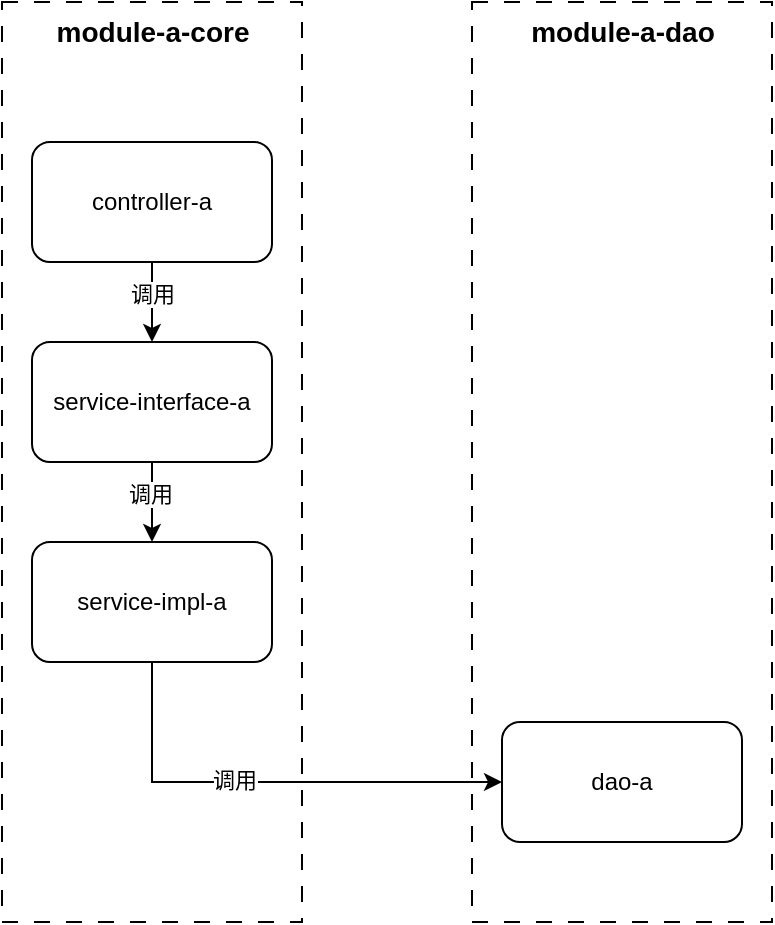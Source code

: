 <mxfile version="27.1.6">
  <diagram name="第 1 页" id="PiF9fHcOkFo9iHuCGfso">
    <mxGraphModel dx="994" dy="561" grid="1" gridSize="10" guides="1" tooltips="1" connect="1" arrows="1" fold="1" page="1" pageScale="1" pageWidth="1169" pageHeight="827" math="0" shadow="0">
      <root>
        <mxCell id="0" />
        <mxCell id="1" parent="0" />
        <mxCell id="Yg5YnwWj7GuqX_L0ba3k-1" value="" style="rounded=0;whiteSpace=wrap;html=1;dashed=1;dashPattern=8 8;" vertex="1" parent="1">
          <mxGeometry x="600" y="250" width="150" height="460" as="geometry" />
        </mxCell>
        <mxCell id="3q4nfxB9VYTOQv-p3-jI-2" value="" style="rounded=0;whiteSpace=wrap;html=1;dashed=1;dashPattern=8 8;" parent="1" vertex="1">
          <mxGeometry x="365" y="250" width="150" height="460" as="geometry" />
        </mxCell>
        <mxCell id="3q4nfxB9VYTOQv-p3-jI-26" style="edgeStyle=orthogonalEdgeStyle;rounded=0;orthogonalLoop=1;jettySize=auto;html=1;exitX=0.5;exitY=1;exitDx=0;exitDy=0;" parent="1" source="3q4nfxB9VYTOQv-p3-jI-6" target="3q4nfxB9VYTOQv-p3-jI-11" edge="1">
          <mxGeometry relative="1" as="geometry" />
        </mxCell>
        <mxCell id="3q4nfxB9VYTOQv-p3-jI-27" value="调用" style="edgeLabel;html=1;align=center;verticalAlign=middle;resizable=0;points=[];" parent="3q4nfxB9VYTOQv-p3-jI-26" vertex="1" connectable="0">
          <mxGeometry x="-0.226" relative="1" as="geometry">
            <mxPoint as="offset" />
          </mxGeometry>
        </mxCell>
        <mxCell id="3q4nfxB9VYTOQv-p3-jI-6" value="&lt;span style=&quot;background-color: transparent; color: light-dark(rgb(0, 0, 0), rgb(255, 255, 255));&quot;&gt;controller-a&lt;/span&gt;" style="rounded=1;whiteSpace=wrap;html=1;" parent="1" vertex="1">
          <mxGeometry x="380" y="320" width="120" height="60" as="geometry" />
        </mxCell>
        <mxCell id="3q4nfxB9VYTOQv-p3-jI-30" style="edgeStyle=orthogonalEdgeStyle;rounded=0;orthogonalLoop=1;jettySize=auto;html=1;exitX=0.5;exitY=1;exitDx=0;exitDy=0;" parent="1" source="3q4nfxB9VYTOQv-p3-jI-11" target="3q4nfxB9VYTOQv-p3-jI-14" edge="1">
          <mxGeometry relative="1" as="geometry" />
        </mxCell>
        <mxCell id="3q4nfxB9VYTOQv-p3-jI-33" value="调用" style="edgeLabel;html=1;align=center;verticalAlign=middle;resizable=0;points=[];" parent="3q4nfxB9VYTOQv-p3-jI-30" vertex="1" connectable="0">
          <mxGeometry x="-0.226" y="-1" relative="1" as="geometry">
            <mxPoint as="offset" />
          </mxGeometry>
        </mxCell>
        <mxCell id="3q4nfxB9VYTOQv-p3-jI-11" value="&lt;span style=&quot;background-color: transparent; color: light-dark(rgb(0, 0, 0), rgb(255, 255, 255));&quot;&gt;service-&lt;/span&gt;&lt;span style=&quot;background-color: transparent; color: light-dark(rgb(0, 0, 0), rgb(255, 255, 255));&quot;&gt;interface-a&lt;/span&gt;" style="rounded=1;whiteSpace=wrap;html=1;" parent="1" vertex="1">
          <mxGeometry x="380" y="420" width="120" height="60" as="geometry" />
        </mxCell>
        <mxCell id="3q4nfxB9VYTOQv-p3-jI-32" style="edgeStyle=orthogonalEdgeStyle;rounded=0;orthogonalLoop=1;jettySize=auto;html=1;exitX=0.5;exitY=1;exitDx=0;exitDy=0;entryX=0;entryY=0.5;entryDx=0;entryDy=0;" parent="1" source="3q4nfxB9VYTOQv-p3-jI-14" target="3q4nfxB9VYTOQv-p3-jI-24" edge="1">
          <mxGeometry relative="1" as="geometry" />
        </mxCell>
        <mxCell id="3q4nfxB9VYTOQv-p3-jI-34" value="调用" style="edgeLabel;html=1;align=center;verticalAlign=middle;resizable=0;points=[];" parent="3q4nfxB9VYTOQv-p3-jI-32" vertex="1" connectable="0">
          <mxGeometry x="-0.139" y="1" relative="1" as="geometry">
            <mxPoint as="offset" />
          </mxGeometry>
        </mxCell>
        <mxCell id="3q4nfxB9VYTOQv-p3-jI-14" value="&lt;span style=&quot;background-color: transparent; color: light-dark(rgb(0, 0, 0), rgb(255, 255, 255));&quot;&gt;service-impl-a&lt;/span&gt;" style="rounded=1;whiteSpace=wrap;html=1;" parent="1" vertex="1">
          <mxGeometry x="380" y="520" width="120" height="60" as="geometry" />
        </mxCell>
        <mxCell id="3q4nfxB9VYTOQv-p3-jI-22" value="&lt;b&gt;&lt;font style=&quot;font-size: 14px;&quot;&gt;module-a-core&lt;/font&gt;&lt;/b&gt;" style="text;html=1;align=center;verticalAlign=middle;whiteSpace=wrap;rounded=0;" parent="1" vertex="1">
          <mxGeometry x="373.75" y="250" width="132.5" height="30" as="geometry" />
        </mxCell>
        <mxCell id="3q4nfxB9VYTOQv-p3-jI-24" value="&lt;span style=&quot;background-color: transparent; color: light-dark(rgb(0, 0, 0), rgb(255, 255, 255));&quot;&gt;dao-a&lt;/span&gt;" style="rounded=1;whiteSpace=wrap;html=1;" parent="1" vertex="1">
          <mxGeometry x="615" y="610" width="120" height="60" as="geometry" />
        </mxCell>
        <mxCell id="Yg5YnwWj7GuqX_L0ba3k-2" value="&lt;b&gt;&lt;font style=&quot;font-size: 14px;&quot;&gt;module-a-dao&lt;/font&gt;&lt;/b&gt;" style="text;html=1;align=center;verticalAlign=middle;whiteSpace=wrap;rounded=0;" vertex="1" parent="1">
          <mxGeometry x="608.75" y="250" width="132.5" height="30" as="geometry" />
        </mxCell>
      </root>
    </mxGraphModel>
  </diagram>
</mxfile>
